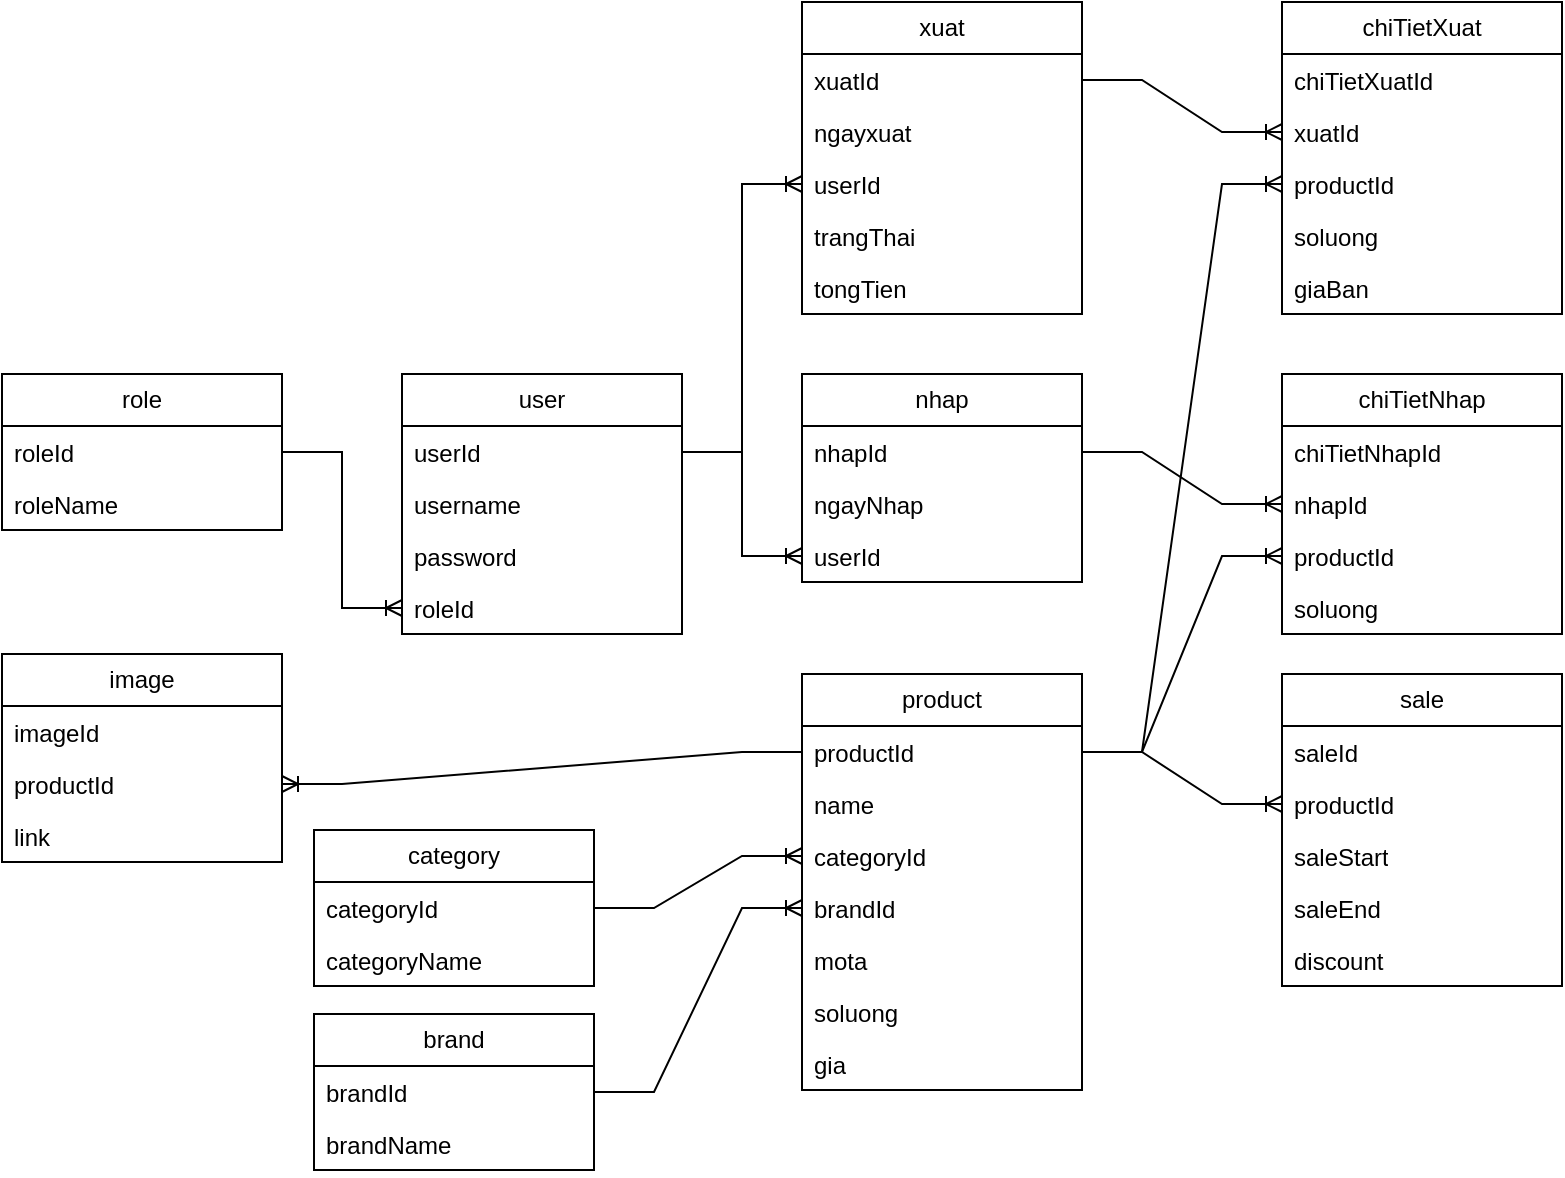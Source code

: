 <mxfile version="21.6.6" type="device">
  <diagram name="Trang-1" id="Ebna3bX2qkDWf6leMWD_">
    <mxGraphModel dx="1050" dy="1756" grid="1" gridSize="10" guides="1" tooltips="1" connect="1" arrows="1" fold="1" page="1" pageScale="1" pageWidth="827" pageHeight="1169" math="0" shadow="0">
      <root>
        <mxCell id="0" />
        <mxCell id="1" parent="0" />
        <mxCell id="URbUOaUxVpcEx-OwuukD-1" value="role" style="swimlane;fontStyle=0;childLayout=stackLayout;horizontal=1;startSize=26;fillColor=none;horizontalStack=0;resizeParent=1;resizeParentMax=0;resizeLast=0;collapsible=1;marginBottom=0;whiteSpace=wrap;html=1;" parent="1" vertex="1">
          <mxGeometry x="24" y="80" width="140" height="78" as="geometry" />
        </mxCell>
        <mxCell id="URbUOaUxVpcEx-OwuukD-2" value="roleId" style="text;strokeColor=none;fillColor=none;align=left;verticalAlign=top;spacingLeft=4;spacingRight=4;overflow=hidden;rotatable=0;points=[[0,0.5],[1,0.5]];portConstraint=eastwest;whiteSpace=wrap;html=1;" parent="URbUOaUxVpcEx-OwuukD-1" vertex="1">
          <mxGeometry y="26" width="140" height="26" as="geometry" />
        </mxCell>
        <mxCell id="URbUOaUxVpcEx-OwuukD-3" value="roleName" style="text;strokeColor=none;fillColor=none;align=left;verticalAlign=top;spacingLeft=4;spacingRight=4;overflow=hidden;rotatable=0;points=[[0,0.5],[1,0.5]];portConstraint=eastwest;whiteSpace=wrap;html=1;" parent="URbUOaUxVpcEx-OwuukD-1" vertex="1">
          <mxGeometry y="52" width="140" height="26" as="geometry" />
        </mxCell>
        <mxCell id="URbUOaUxVpcEx-OwuukD-6" value="user" style="swimlane;fontStyle=0;childLayout=stackLayout;horizontal=1;startSize=26;fillColor=none;horizontalStack=0;resizeParent=1;resizeParentMax=0;resizeLast=0;collapsible=1;marginBottom=0;whiteSpace=wrap;html=1;" parent="1" vertex="1">
          <mxGeometry x="224" y="80" width="140" height="130" as="geometry" />
        </mxCell>
        <mxCell id="URbUOaUxVpcEx-OwuukD-7" value="userId" style="text;strokeColor=none;fillColor=none;align=left;verticalAlign=top;spacingLeft=4;spacingRight=4;overflow=hidden;rotatable=0;points=[[0,0.5],[1,0.5]];portConstraint=eastwest;whiteSpace=wrap;html=1;" parent="URbUOaUxVpcEx-OwuukD-6" vertex="1">
          <mxGeometry y="26" width="140" height="26" as="geometry" />
        </mxCell>
        <mxCell id="URbUOaUxVpcEx-OwuukD-9" value="username" style="text;strokeColor=none;fillColor=none;align=left;verticalAlign=top;spacingLeft=4;spacingRight=4;overflow=hidden;rotatable=0;points=[[0,0.5],[1,0.5]];portConstraint=eastwest;whiteSpace=wrap;html=1;" parent="URbUOaUxVpcEx-OwuukD-6" vertex="1">
          <mxGeometry y="52" width="140" height="26" as="geometry" />
        </mxCell>
        <mxCell id="URbUOaUxVpcEx-OwuukD-11" value="password" style="text;strokeColor=none;fillColor=none;align=left;verticalAlign=top;spacingLeft=4;spacingRight=4;overflow=hidden;rotatable=0;points=[[0,0.5],[1,0.5]];portConstraint=eastwest;whiteSpace=wrap;html=1;" parent="URbUOaUxVpcEx-OwuukD-6" vertex="1">
          <mxGeometry y="78" width="140" height="26" as="geometry" />
        </mxCell>
        <mxCell id="URbUOaUxVpcEx-OwuukD-12" value="roleId" style="text;strokeColor=none;fillColor=none;align=left;verticalAlign=top;spacingLeft=4;spacingRight=4;overflow=hidden;rotatable=0;points=[[0,0.5],[1,0.5]];portConstraint=eastwest;whiteSpace=wrap;html=1;" parent="URbUOaUxVpcEx-OwuukD-6" vertex="1">
          <mxGeometry y="104" width="140" height="26" as="geometry" />
        </mxCell>
        <mxCell id="URbUOaUxVpcEx-OwuukD-16" value="" style="edgeStyle=entityRelationEdgeStyle;fontSize=12;html=1;endArrow=ERoneToMany;rounded=0;" parent="1" source="URbUOaUxVpcEx-OwuukD-2" target="URbUOaUxVpcEx-OwuukD-12" edge="1">
          <mxGeometry width="100" height="100" relative="1" as="geometry">
            <mxPoint x="344" y="310" as="sourcePoint" />
            <mxPoint x="444" y="210" as="targetPoint" />
          </mxGeometry>
        </mxCell>
        <mxCell id="URbUOaUxVpcEx-OwuukD-17" value="category" style="swimlane;fontStyle=0;childLayout=stackLayout;horizontal=1;startSize=26;fillColor=none;horizontalStack=0;resizeParent=1;resizeParentMax=0;resizeLast=0;collapsible=1;marginBottom=0;whiteSpace=wrap;html=1;" parent="1" vertex="1">
          <mxGeometry x="180" y="308" width="140" height="78" as="geometry" />
        </mxCell>
        <mxCell id="URbUOaUxVpcEx-OwuukD-18" value="categoryId" style="text;strokeColor=none;fillColor=none;align=left;verticalAlign=top;spacingLeft=4;spacingRight=4;overflow=hidden;rotatable=0;points=[[0,0.5],[1,0.5]];portConstraint=eastwest;whiteSpace=wrap;html=1;" parent="URbUOaUxVpcEx-OwuukD-17" vertex="1">
          <mxGeometry y="26" width="140" height="26" as="geometry" />
        </mxCell>
        <mxCell id="URbUOaUxVpcEx-OwuukD-19" value="categoryName" style="text;strokeColor=none;fillColor=none;align=left;verticalAlign=top;spacingLeft=4;spacingRight=4;overflow=hidden;rotatable=0;points=[[0,0.5],[1,0.5]];portConstraint=eastwest;whiteSpace=wrap;html=1;" parent="URbUOaUxVpcEx-OwuukD-17" vertex="1">
          <mxGeometry y="52" width="140" height="26" as="geometry" />
        </mxCell>
        <mxCell id="URbUOaUxVpcEx-OwuukD-21" value="product" style="swimlane;fontStyle=0;childLayout=stackLayout;horizontal=1;startSize=26;fillColor=none;horizontalStack=0;resizeParent=1;resizeParentMax=0;resizeLast=0;collapsible=1;marginBottom=0;whiteSpace=wrap;html=1;" parent="1" vertex="1">
          <mxGeometry x="424" y="230" width="140" height="208" as="geometry" />
        </mxCell>
        <mxCell id="URbUOaUxVpcEx-OwuukD-22" value="productId" style="text;strokeColor=none;fillColor=none;align=left;verticalAlign=top;spacingLeft=4;spacingRight=4;overflow=hidden;rotatable=0;points=[[0,0.5],[1,0.5]];portConstraint=eastwest;whiteSpace=wrap;html=1;" parent="URbUOaUxVpcEx-OwuukD-21" vertex="1">
          <mxGeometry y="26" width="140" height="26" as="geometry" />
        </mxCell>
        <mxCell id="URbUOaUxVpcEx-OwuukD-23" value="name" style="text;strokeColor=none;fillColor=none;align=left;verticalAlign=top;spacingLeft=4;spacingRight=4;overflow=hidden;rotatable=0;points=[[0,0.5],[1,0.5]];portConstraint=eastwest;whiteSpace=wrap;html=1;" parent="URbUOaUxVpcEx-OwuukD-21" vertex="1">
          <mxGeometry y="52" width="140" height="26" as="geometry" />
        </mxCell>
        <mxCell id="n5bWZn69kwXl7JLaCY8z-1" value="categoryId" style="text;strokeColor=none;fillColor=none;align=left;verticalAlign=top;spacingLeft=4;spacingRight=4;overflow=hidden;rotatable=0;points=[[0,0.5],[1,0.5]];portConstraint=eastwest;whiteSpace=wrap;html=1;" vertex="1" parent="URbUOaUxVpcEx-OwuukD-21">
          <mxGeometry y="78" width="140" height="26" as="geometry" />
        </mxCell>
        <mxCell id="n5bWZn69kwXl7JLaCY8z-2" value="brandId" style="text;strokeColor=none;fillColor=none;align=left;verticalAlign=top;spacingLeft=4;spacingRight=4;overflow=hidden;rotatable=0;points=[[0,0.5],[1,0.5]];portConstraint=eastwest;whiteSpace=wrap;html=1;" vertex="1" parent="URbUOaUxVpcEx-OwuukD-21">
          <mxGeometry y="104" width="140" height="26" as="geometry" />
        </mxCell>
        <mxCell id="URbUOaUxVpcEx-OwuukD-44" value="mota" style="text;strokeColor=none;fillColor=none;align=left;verticalAlign=top;spacingLeft=4;spacingRight=4;overflow=hidden;rotatable=0;points=[[0,0.5],[1,0.5]];portConstraint=eastwest;whiteSpace=wrap;html=1;" parent="URbUOaUxVpcEx-OwuukD-21" vertex="1">
          <mxGeometry y="130" width="140" height="26" as="geometry" />
        </mxCell>
        <mxCell id="URbUOaUxVpcEx-OwuukD-43" value="soluong" style="text;strokeColor=none;fillColor=none;align=left;verticalAlign=top;spacingLeft=4;spacingRight=4;overflow=hidden;rotatable=0;points=[[0,0.5],[1,0.5]];portConstraint=eastwest;whiteSpace=wrap;html=1;" parent="URbUOaUxVpcEx-OwuukD-21" vertex="1">
          <mxGeometry y="156" width="140" height="26" as="geometry" />
        </mxCell>
        <mxCell id="URbUOaUxVpcEx-OwuukD-57" value="gia" style="text;strokeColor=none;fillColor=none;align=left;verticalAlign=top;spacingLeft=4;spacingRight=4;overflow=hidden;rotatable=0;points=[[0,0.5],[1,0.5]];portConstraint=eastwest;whiteSpace=wrap;html=1;" parent="URbUOaUxVpcEx-OwuukD-21" vertex="1">
          <mxGeometry y="182" width="140" height="26" as="geometry" />
        </mxCell>
        <mxCell id="URbUOaUxVpcEx-OwuukD-35" value="sale" style="swimlane;fontStyle=0;childLayout=stackLayout;horizontal=1;startSize=26;fillColor=none;horizontalStack=0;resizeParent=1;resizeParentMax=0;resizeLast=0;collapsible=1;marginBottom=0;whiteSpace=wrap;html=1;" parent="1" vertex="1">
          <mxGeometry x="664" y="230" width="140" height="156" as="geometry" />
        </mxCell>
        <mxCell id="URbUOaUxVpcEx-OwuukD-36" value="saleId" style="text;strokeColor=none;fillColor=none;align=left;verticalAlign=top;spacingLeft=4;spacingRight=4;overflow=hidden;rotatable=0;points=[[0,0.5],[1,0.5]];portConstraint=eastwest;whiteSpace=wrap;html=1;" parent="URbUOaUxVpcEx-OwuukD-35" vertex="1">
          <mxGeometry y="26" width="140" height="26" as="geometry" />
        </mxCell>
        <mxCell id="URbUOaUxVpcEx-OwuukD-37" value="productId" style="text;strokeColor=none;fillColor=none;align=left;verticalAlign=top;spacingLeft=4;spacingRight=4;overflow=hidden;rotatable=0;points=[[0,0.5],[1,0.5]];portConstraint=eastwest;whiteSpace=wrap;html=1;" parent="URbUOaUxVpcEx-OwuukD-35" vertex="1">
          <mxGeometry y="52" width="140" height="26" as="geometry" />
        </mxCell>
        <mxCell id="URbUOaUxVpcEx-OwuukD-38" value="saleStart" style="text;strokeColor=none;fillColor=none;align=left;verticalAlign=top;spacingLeft=4;spacingRight=4;overflow=hidden;rotatable=0;points=[[0,0.5],[1,0.5]];portConstraint=eastwest;whiteSpace=wrap;html=1;" parent="URbUOaUxVpcEx-OwuukD-35" vertex="1">
          <mxGeometry y="78" width="140" height="26" as="geometry" />
        </mxCell>
        <mxCell id="URbUOaUxVpcEx-OwuukD-39" value="saleEnd" style="text;strokeColor=none;fillColor=none;align=left;verticalAlign=top;spacingLeft=4;spacingRight=4;overflow=hidden;rotatable=0;points=[[0,0.5],[1,0.5]];portConstraint=eastwest;whiteSpace=wrap;html=1;" parent="URbUOaUxVpcEx-OwuukD-35" vertex="1">
          <mxGeometry y="104" width="140" height="26" as="geometry" />
        </mxCell>
        <mxCell id="URbUOaUxVpcEx-OwuukD-40" value="discount" style="text;strokeColor=none;fillColor=none;align=left;verticalAlign=top;spacingLeft=4;spacingRight=4;overflow=hidden;rotatable=0;points=[[0,0.5],[1,0.5]];portConstraint=eastwest;whiteSpace=wrap;html=1;" parent="URbUOaUxVpcEx-OwuukD-35" vertex="1">
          <mxGeometry y="130" width="140" height="26" as="geometry" />
        </mxCell>
        <mxCell id="URbUOaUxVpcEx-OwuukD-41" value="" style="edgeStyle=entityRelationEdgeStyle;fontSize=12;html=1;endArrow=ERoneToMany;rounded=0;" parent="1" source="URbUOaUxVpcEx-OwuukD-22" target="URbUOaUxVpcEx-OwuukD-37" edge="1">
          <mxGeometry width="100" height="100" relative="1" as="geometry">
            <mxPoint x="554" y="460" as="sourcePoint" />
            <mxPoint x="494" y="486" as="targetPoint" />
          </mxGeometry>
        </mxCell>
        <mxCell id="URbUOaUxVpcEx-OwuukD-45" value="nhap" style="swimlane;fontStyle=0;childLayout=stackLayout;horizontal=1;startSize=26;fillColor=none;horizontalStack=0;resizeParent=1;resizeParentMax=0;resizeLast=0;collapsible=1;marginBottom=0;whiteSpace=wrap;html=1;" parent="1" vertex="1">
          <mxGeometry x="424" y="80" width="140" height="104" as="geometry" />
        </mxCell>
        <mxCell id="URbUOaUxVpcEx-OwuukD-46" value="nhapId" style="text;strokeColor=none;fillColor=none;align=left;verticalAlign=top;spacingLeft=4;spacingRight=4;overflow=hidden;rotatable=0;points=[[0,0.5],[1,0.5]];portConstraint=eastwest;whiteSpace=wrap;html=1;" parent="URbUOaUxVpcEx-OwuukD-45" vertex="1">
          <mxGeometry y="26" width="140" height="26" as="geometry" />
        </mxCell>
        <mxCell id="URbUOaUxVpcEx-OwuukD-47" value="ngayNhap" style="text;strokeColor=none;fillColor=none;align=left;verticalAlign=top;spacingLeft=4;spacingRight=4;overflow=hidden;rotatable=0;points=[[0,0.5],[1,0.5]];portConstraint=eastwest;whiteSpace=wrap;html=1;" parent="URbUOaUxVpcEx-OwuukD-45" vertex="1">
          <mxGeometry y="52" width="140" height="26" as="geometry" />
        </mxCell>
        <mxCell id="URbUOaUxVpcEx-OwuukD-67" value="userId" style="text;strokeColor=none;fillColor=none;align=left;verticalAlign=top;spacingLeft=4;spacingRight=4;overflow=hidden;rotatable=0;points=[[0,0.5],[1,0.5]];portConstraint=eastwest;whiteSpace=wrap;html=1;" parent="URbUOaUxVpcEx-OwuukD-45" vertex="1">
          <mxGeometry y="78" width="140" height="26" as="geometry" />
        </mxCell>
        <mxCell id="URbUOaUxVpcEx-OwuukD-49" value="xuat" style="swimlane;fontStyle=0;childLayout=stackLayout;horizontal=1;startSize=26;fillColor=none;horizontalStack=0;resizeParent=1;resizeParentMax=0;resizeLast=0;collapsible=1;marginBottom=0;whiteSpace=wrap;html=1;" parent="1" vertex="1">
          <mxGeometry x="424" y="-106" width="140" height="156" as="geometry" />
        </mxCell>
        <mxCell id="URbUOaUxVpcEx-OwuukD-50" value="xuatId" style="text;strokeColor=none;fillColor=none;align=left;verticalAlign=top;spacingLeft=4;spacingRight=4;overflow=hidden;rotatable=0;points=[[0,0.5],[1,0.5]];portConstraint=eastwest;whiteSpace=wrap;html=1;" parent="URbUOaUxVpcEx-OwuukD-49" vertex="1">
          <mxGeometry y="26" width="140" height="26" as="geometry" />
        </mxCell>
        <mxCell id="URbUOaUxVpcEx-OwuukD-51" value="ngayxuat" style="text;strokeColor=none;fillColor=none;align=left;verticalAlign=top;spacingLeft=4;spacingRight=4;overflow=hidden;rotatable=0;points=[[0,0.5],[1,0.5]];portConstraint=eastwest;whiteSpace=wrap;html=1;" parent="URbUOaUxVpcEx-OwuukD-49" vertex="1">
          <mxGeometry y="52" width="140" height="26" as="geometry" />
        </mxCell>
        <mxCell id="URbUOaUxVpcEx-OwuukD-52" value="userId" style="text;strokeColor=none;fillColor=none;align=left;verticalAlign=top;spacingLeft=4;spacingRight=4;overflow=hidden;rotatable=0;points=[[0,0.5],[1,0.5]];portConstraint=eastwest;whiteSpace=wrap;html=1;" parent="URbUOaUxVpcEx-OwuukD-49" vertex="1">
          <mxGeometry y="78" width="140" height="26" as="geometry" />
        </mxCell>
        <mxCell id="URbUOaUxVpcEx-OwuukD-69" value="trangThai" style="text;strokeColor=none;fillColor=none;align=left;verticalAlign=top;spacingLeft=4;spacingRight=4;overflow=hidden;rotatable=0;points=[[0,0.5],[1,0.5]];portConstraint=eastwest;whiteSpace=wrap;html=1;" parent="URbUOaUxVpcEx-OwuukD-49" vertex="1">
          <mxGeometry y="104" width="140" height="26" as="geometry" />
        </mxCell>
        <mxCell id="URbUOaUxVpcEx-OwuukD-78" value="tongTien" style="text;strokeColor=none;fillColor=none;align=left;verticalAlign=top;spacingLeft=4;spacingRight=4;overflow=hidden;rotatable=0;points=[[0,0.5],[1,0.5]];portConstraint=eastwest;whiteSpace=wrap;html=1;" parent="URbUOaUxVpcEx-OwuukD-49" vertex="1">
          <mxGeometry y="130" width="140" height="26" as="geometry" />
        </mxCell>
        <mxCell id="URbUOaUxVpcEx-OwuukD-53" value="chiTietNhap" style="swimlane;fontStyle=0;childLayout=stackLayout;horizontal=1;startSize=26;fillColor=none;horizontalStack=0;resizeParent=1;resizeParentMax=0;resizeLast=0;collapsible=1;marginBottom=0;whiteSpace=wrap;html=1;" parent="1" vertex="1">
          <mxGeometry x="664" y="80" width="140" height="130" as="geometry" />
        </mxCell>
        <mxCell id="URbUOaUxVpcEx-OwuukD-54" value="chiTietNhapId" style="text;strokeColor=none;fillColor=none;align=left;verticalAlign=top;spacingLeft=4;spacingRight=4;overflow=hidden;rotatable=0;points=[[0,0.5],[1,0.5]];portConstraint=eastwest;whiteSpace=wrap;html=1;" parent="URbUOaUxVpcEx-OwuukD-53" vertex="1">
          <mxGeometry y="26" width="140" height="26" as="geometry" />
        </mxCell>
        <mxCell id="URbUOaUxVpcEx-OwuukD-55" value="nhapId" style="text;strokeColor=none;fillColor=none;align=left;verticalAlign=top;spacingLeft=4;spacingRight=4;overflow=hidden;rotatable=0;points=[[0,0.5],[1,0.5]];portConstraint=eastwest;whiteSpace=wrap;html=1;" parent="URbUOaUxVpcEx-OwuukD-53" vertex="1">
          <mxGeometry y="52" width="140" height="26" as="geometry" />
        </mxCell>
        <mxCell id="URbUOaUxVpcEx-OwuukD-59" value="productId" style="text;strokeColor=none;fillColor=none;align=left;verticalAlign=top;spacingLeft=4;spacingRight=4;overflow=hidden;rotatable=0;points=[[0,0.5],[1,0.5]];portConstraint=eastwest;whiteSpace=wrap;html=1;" parent="URbUOaUxVpcEx-OwuukD-53" vertex="1">
          <mxGeometry y="78" width="140" height="26" as="geometry" />
        </mxCell>
        <mxCell id="URbUOaUxVpcEx-OwuukD-62" value="soluong" style="text;strokeColor=none;fillColor=none;align=left;verticalAlign=top;spacingLeft=4;spacingRight=4;overflow=hidden;rotatable=0;points=[[0,0.5],[1,0.5]];portConstraint=eastwest;whiteSpace=wrap;html=1;" parent="URbUOaUxVpcEx-OwuukD-53" vertex="1">
          <mxGeometry y="104" width="140" height="26" as="geometry" />
        </mxCell>
        <mxCell id="URbUOaUxVpcEx-OwuukD-58" value="" style="edgeStyle=entityRelationEdgeStyle;fontSize=12;html=1;endArrow=ERoneToMany;rounded=0;" parent="1" source="URbUOaUxVpcEx-OwuukD-46" target="URbUOaUxVpcEx-OwuukD-55" edge="1">
          <mxGeometry width="100" height="100" relative="1" as="geometry">
            <mxPoint x="344" y="590" as="sourcePoint" />
            <mxPoint x="384" y="610" as="targetPoint" />
          </mxGeometry>
        </mxCell>
        <mxCell id="URbUOaUxVpcEx-OwuukD-66" value="" style="edgeStyle=entityRelationEdgeStyle;fontSize=12;html=1;endArrow=ERoneToMany;rounded=0;" parent="1" source="URbUOaUxVpcEx-OwuukD-22" target="URbUOaUxVpcEx-OwuukD-59" edge="1">
          <mxGeometry width="100" height="100" relative="1" as="geometry">
            <mxPoint x="504" y="380" as="sourcePoint" />
            <mxPoint x="234" y="752" as="targetPoint" />
          </mxGeometry>
        </mxCell>
        <mxCell id="URbUOaUxVpcEx-OwuukD-68" value="" style="edgeStyle=entityRelationEdgeStyle;fontSize=12;html=1;endArrow=ERoneToMany;rounded=0;" parent="1" source="URbUOaUxVpcEx-OwuukD-7" target="URbUOaUxVpcEx-OwuukD-67" edge="1">
          <mxGeometry width="100" height="100" relative="1" as="geometry">
            <mxPoint x="164" y="170" as="sourcePoint" />
            <mxPoint x="254" y="248" as="targetPoint" />
          </mxGeometry>
        </mxCell>
        <mxCell id="URbUOaUxVpcEx-OwuukD-70" value="chiTietXuat" style="swimlane;fontStyle=0;childLayout=stackLayout;horizontal=1;startSize=26;fillColor=none;horizontalStack=0;resizeParent=1;resizeParentMax=0;resizeLast=0;collapsible=1;marginBottom=0;whiteSpace=wrap;html=1;" parent="1" vertex="1">
          <mxGeometry x="664" y="-106" width="140" height="156" as="geometry" />
        </mxCell>
        <mxCell id="URbUOaUxVpcEx-OwuukD-71" value="chiTietXuatId" style="text;strokeColor=none;fillColor=none;align=left;verticalAlign=top;spacingLeft=4;spacingRight=4;overflow=hidden;rotatable=0;points=[[0,0.5],[1,0.5]];portConstraint=eastwest;whiteSpace=wrap;html=1;" parent="URbUOaUxVpcEx-OwuukD-70" vertex="1">
          <mxGeometry y="26" width="140" height="26" as="geometry" />
        </mxCell>
        <mxCell id="URbUOaUxVpcEx-OwuukD-72" value="xuatId" style="text;strokeColor=none;fillColor=none;align=left;verticalAlign=top;spacingLeft=4;spacingRight=4;overflow=hidden;rotatable=0;points=[[0,0.5],[1,0.5]];portConstraint=eastwest;whiteSpace=wrap;html=1;" parent="URbUOaUxVpcEx-OwuukD-70" vertex="1">
          <mxGeometry y="52" width="140" height="26" as="geometry" />
        </mxCell>
        <mxCell id="URbUOaUxVpcEx-OwuukD-73" value="productId" style="text;strokeColor=none;fillColor=none;align=left;verticalAlign=top;spacingLeft=4;spacingRight=4;overflow=hidden;rotatable=0;points=[[0,0.5],[1,0.5]];portConstraint=eastwest;whiteSpace=wrap;html=1;" parent="URbUOaUxVpcEx-OwuukD-70" vertex="1">
          <mxGeometry y="78" width="140" height="26" as="geometry" />
        </mxCell>
        <mxCell id="URbUOaUxVpcEx-OwuukD-74" value="soluong" style="text;strokeColor=none;fillColor=none;align=left;verticalAlign=top;spacingLeft=4;spacingRight=4;overflow=hidden;rotatable=0;points=[[0,0.5],[1,0.5]];portConstraint=eastwest;whiteSpace=wrap;html=1;" parent="URbUOaUxVpcEx-OwuukD-70" vertex="1">
          <mxGeometry y="104" width="140" height="26" as="geometry" />
        </mxCell>
        <mxCell id="URbUOaUxVpcEx-OwuukD-79" value="giaBan" style="text;strokeColor=none;fillColor=none;align=left;verticalAlign=top;spacingLeft=4;spacingRight=4;overflow=hidden;rotatable=0;points=[[0,0.5],[1,0.5]];portConstraint=eastwest;whiteSpace=wrap;html=1;" parent="URbUOaUxVpcEx-OwuukD-70" vertex="1">
          <mxGeometry y="130" width="140" height="26" as="geometry" />
        </mxCell>
        <mxCell id="URbUOaUxVpcEx-OwuukD-75" value="" style="edgeStyle=entityRelationEdgeStyle;fontSize=12;html=1;endArrow=ERoneToMany;rounded=0;" parent="1" source="URbUOaUxVpcEx-OwuukD-50" target="URbUOaUxVpcEx-OwuukD-72" edge="1">
          <mxGeometry width="100" height="100" relative="1" as="geometry">
            <mxPoint x="321" y="470" as="sourcePoint" />
            <mxPoint x="421" y="370" as="targetPoint" />
          </mxGeometry>
        </mxCell>
        <mxCell id="URbUOaUxVpcEx-OwuukD-76" value="" style="edgeStyle=entityRelationEdgeStyle;fontSize=12;html=1;endArrow=ERoneToMany;rounded=0;" parent="1" source="URbUOaUxVpcEx-OwuukD-22" target="URbUOaUxVpcEx-OwuukD-73" edge="1">
          <mxGeometry width="100" height="100" relative="1" as="geometry">
            <mxPoint x="614" y="570" as="sourcePoint" />
            <mxPoint x="614" y="766" as="targetPoint" />
          </mxGeometry>
        </mxCell>
        <mxCell id="URbUOaUxVpcEx-OwuukD-77" value="" style="edgeStyle=entityRelationEdgeStyle;fontSize=12;html=1;endArrow=ERoneToMany;rounded=0;" parent="1" source="URbUOaUxVpcEx-OwuukD-7" target="URbUOaUxVpcEx-OwuukD-52" edge="1">
          <mxGeometry width="100" height="100" relative="1" as="geometry">
            <mxPoint x="674" y="577" as="sourcePoint" />
            <mxPoint x="674" y="773" as="targetPoint" />
          </mxGeometry>
        </mxCell>
        <mxCell id="n5bWZn69kwXl7JLaCY8z-3" value="" style="edgeStyle=entityRelationEdgeStyle;fontSize=12;html=1;endArrow=ERoneToMany;rounded=0;" edge="1" parent="1" source="URbUOaUxVpcEx-OwuukD-18" target="n5bWZn69kwXl7JLaCY8z-1">
          <mxGeometry width="100" height="100" relative="1" as="geometry">
            <mxPoint x="360" y="280" as="sourcePoint" />
            <mxPoint x="460" y="180" as="targetPoint" />
          </mxGeometry>
        </mxCell>
        <mxCell id="n5bWZn69kwXl7JLaCY8z-4" value="image" style="swimlane;fontStyle=0;childLayout=stackLayout;horizontal=1;startSize=26;fillColor=none;horizontalStack=0;resizeParent=1;resizeParentMax=0;resizeLast=0;collapsible=1;marginBottom=0;whiteSpace=wrap;html=1;" vertex="1" parent="1">
          <mxGeometry x="24" y="220" width="140" height="104" as="geometry" />
        </mxCell>
        <mxCell id="n5bWZn69kwXl7JLaCY8z-5" value="imageId" style="text;strokeColor=none;fillColor=none;align=left;verticalAlign=top;spacingLeft=4;spacingRight=4;overflow=hidden;rotatable=0;points=[[0,0.5],[1,0.5]];portConstraint=eastwest;whiteSpace=wrap;html=1;" vertex="1" parent="n5bWZn69kwXl7JLaCY8z-4">
          <mxGeometry y="26" width="140" height="26" as="geometry" />
        </mxCell>
        <mxCell id="n5bWZn69kwXl7JLaCY8z-6" value="productId" style="text;strokeColor=none;fillColor=none;align=left;verticalAlign=top;spacingLeft=4;spacingRight=4;overflow=hidden;rotatable=0;points=[[0,0.5],[1,0.5]];portConstraint=eastwest;whiteSpace=wrap;html=1;" vertex="1" parent="n5bWZn69kwXl7JLaCY8z-4">
          <mxGeometry y="52" width="140" height="26" as="geometry" />
        </mxCell>
        <mxCell id="n5bWZn69kwXl7JLaCY8z-7" value="link" style="text;strokeColor=none;fillColor=none;align=left;verticalAlign=top;spacingLeft=4;spacingRight=4;overflow=hidden;rotatable=0;points=[[0,0.5],[1,0.5]];portConstraint=eastwest;whiteSpace=wrap;html=1;" vertex="1" parent="n5bWZn69kwXl7JLaCY8z-4">
          <mxGeometry y="78" width="140" height="26" as="geometry" />
        </mxCell>
        <mxCell id="n5bWZn69kwXl7JLaCY8z-8" value="" style="edgeStyle=entityRelationEdgeStyle;fontSize=12;html=1;endArrow=ERoneToMany;rounded=0;" edge="1" parent="1" source="URbUOaUxVpcEx-OwuukD-22" target="n5bWZn69kwXl7JLaCY8z-6">
          <mxGeometry width="100" height="100" relative="1" as="geometry">
            <mxPoint x="290" y="460" as="sourcePoint" />
            <mxPoint x="454" y="530" as="targetPoint" />
          </mxGeometry>
        </mxCell>
        <mxCell id="n5bWZn69kwXl7JLaCY8z-9" value="brand" style="swimlane;fontStyle=0;childLayout=stackLayout;horizontal=1;startSize=26;fillColor=none;horizontalStack=0;resizeParent=1;resizeParentMax=0;resizeLast=0;collapsible=1;marginBottom=0;whiteSpace=wrap;html=1;" vertex="1" parent="1">
          <mxGeometry x="180" y="400" width="140" height="78" as="geometry" />
        </mxCell>
        <mxCell id="n5bWZn69kwXl7JLaCY8z-10" value="brandId" style="text;strokeColor=none;fillColor=none;align=left;verticalAlign=top;spacingLeft=4;spacingRight=4;overflow=hidden;rotatable=0;points=[[0,0.5],[1,0.5]];portConstraint=eastwest;whiteSpace=wrap;html=1;" vertex="1" parent="n5bWZn69kwXl7JLaCY8z-9">
          <mxGeometry y="26" width="140" height="26" as="geometry" />
        </mxCell>
        <mxCell id="n5bWZn69kwXl7JLaCY8z-11" value="brandName" style="text;strokeColor=none;fillColor=none;align=left;verticalAlign=top;spacingLeft=4;spacingRight=4;overflow=hidden;rotatable=0;points=[[0,0.5],[1,0.5]];portConstraint=eastwest;whiteSpace=wrap;html=1;" vertex="1" parent="n5bWZn69kwXl7JLaCY8z-9">
          <mxGeometry y="52" width="140" height="26" as="geometry" />
        </mxCell>
        <mxCell id="n5bWZn69kwXl7JLaCY8z-12" value="" style="edgeStyle=entityRelationEdgeStyle;fontSize=12;html=1;endArrow=ERoneToMany;rounded=0;" edge="1" parent="1" source="n5bWZn69kwXl7JLaCY8z-10" target="n5bWZn69kwXl7JLaCY8z-2">
          <mxGeometry width="100" height="100" relative="1" as="geometry">
            <mxPoint x="620" y="440" as="sourcePoint" />
            <mxPoint x="480" y="657" as="targetPoint" />
          </mxGeometry>
        </mxCell>
      </root>
    </mxGraphModel>
  </diagram>
</mxfile>
